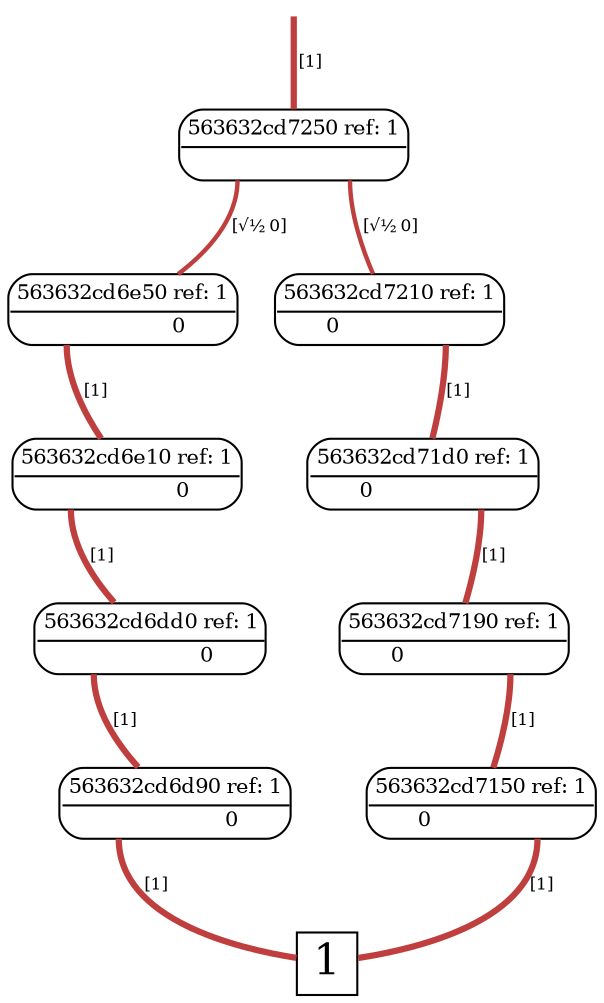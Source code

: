 digraph "DD" {graph[];node[shape=plain];edge[arrowhead=none]
root [label="",shape=point,style=invis]
t [label=<<font point-size="20">1</font>>,shape=box,tooltip="1",width=0.3,height=0.3]
root->440616[penwidth="3",tooltip="1" color="0.000 0.667 0.750",label=<<font point-size="8">&nbsp;[1]</font>>]
440616[label=<<font point-size="10"><table border="1" cellspacing="0" cellpadding="2" style="rounded"><tr><td colspan="2" border="1" sides="B">563632cd7250 ref: 1</td></tr><tr><td port="0" href="javascript:;" border="0" tooltip="0.7071"><font color="white">&nbsp;0 </font></td><td port="1" href="javascript:;" border="0" tooltip="0.7071"><font color="white">&nbsp;0 </font></td></tr></table></font>>,tooltip="563632cd7250"]
440616:1:s->440584[penwidth="2.12132",tooltip="0.7071" color="0.000 0.667 0.750",label=<<font point-size="8">&nbsp;[√½ 0]</font>>]
440616:0:s->440104[penwidth="2.12132",tooltip="0.7071" color="0.000 0.667 0.750",label=<<font point-size="8">&nbsp;[√½ 0]</font>>]
440584[label=<<font point-size="10"><table border="1" cellspacing="0" cellpadding="2" style="rounded"><tr><td colspan="2" border="1" sides="B">563632cd7210 ref: 1</td></tr><tr><td port="0" href="javascript:;" border="0" tooltip="0">&nbsp;0 </td><td port="1" href="javascript:;" border="0" tooltip="1"><font color="white">&nbsp;0 </font></td></tr></table></font>>,tooltip="563632cd7210"]
440584:1:s->440552[penwidth="3",tooltip="1" color="0.000 0.667 0.750",label=<<font point-size="8">&nbsp;[1]</font>>]
440104[label=<<font point-size="10"><table border="1" cellspacing="0" cellpadding="2" style="rounded"><tr><td colspan="2" border="1" sides="B">563632cd6e50 ref: 1</td></tr><tr><td port="0" href="javascript:;" border="0" tooltip="1"><font color="white">&nbsp;0 </font></td><td port="1" href="javascript:;" border="0" tooltip="0">&nbsp;0 </td></tr></table></font>>,tooltip="563632cd6e50"]
440104:0:s->440072[penwidth="3",tooltip="1" color="0.000 0.667 0.750",label=<<font point-size="8">&nbsp;[1]</font>>]
440552[label=<<font point-size="10"><table border="1" cellspacing="0" cellpadding="2" style="rounded"><tr><td colspan="2" border="1" sides="B">563632cd71d0 ref: 1</td></tr><tr><td port="0" href="javascript:;" border="0" tooltip="0">&nbsp;0 </td><td port="1" href="javascript:;" border="0" tooltip="1"><font color="white">&nbsp;0 </font></td></tr></table></font>>,tooltip="563632cd71d0"]
440552:1:s->440520[penwidth="3",tooltip="1" color="0.000 0.667 0.750",label=<<font point-size="8">&nbsp;[1]</font>>]
440072[label=<<font point-size="10"><table border="1" cellspacing="0" cellpadding="2" style="rounded"><tr><td colspan="2" border="1" sides="B">563632cd6e10 ref: 1</td></tr><tr><td port="0" href="javascript:;" border="0" tooltip="1"><font color="white">&nbsp;0 </font></td><td port="1" href="javascript:;" border="0" tooltip="0">&nbsp;0 </td></tr></table></font>>,tooltip="563632cd6e10"]
440072:0:s->440040[penwidth="3",tooltip="1" color="0.000 0.667 0.750",label=<<font point-size="8">&nbsp;[1]</font>>]
440520[label=<<font point-size="10"><table border="1" cellspacing="0" cellpadding="2" style="rounded"><tr><td colspan="2" border="1" sides="B">563632cd7190 ref: 1</td></tr><tr><td port="0" href="javascript:;" border="0" tooltip="0">&nbsp;0 </td><td port="1" href="javascript:;" border="0" tooltip="1"><font color="white">&nbsp;0 </font></td></tr></table></font>>,tooltip="563632cd7190"]
440520:1:s->440488[penwidth="3",tooltip="1" color="0.000 0.667 0.750",label=<<font point-size="8">&nbsp;[1]</font>>]
440040[label=<<font point-size="10"><table border="1" cellspacing="0" cellpadding="2" style="rounded"><tr><td colspan="2" border="1" sides="B">563632cd6dd0 ref: 1</td></tr><tr><td port="0" href="javascript:;" border="0" tooltip="1"><font color="white">&nbsp;0 </font></td><td port="1" href="javascript:;" border="0" tooltip="0">&nbsp;0 </td></tr></table></font>>,tooltip="563632cd6dd0"]
440040:0:s->440008[penwidth="3",tooltip="1" color="0.000 0.667 0.750",label=<<font point-size="8">&nbsp;[1]</font>>]
440488[label=<<font point-size="10"><table border="1" cellspacing="0" cellpadding="2" style="rounded"><tr><td colspan="2" border="1" sides="B">563632cd7150 ref: 1</td></tr><tr><td port="0" href="javascript:;" border="0" tooltip="0">&nbsp;0 </td><td port="1" href="javascript:;" border="0" tooltip="1"><font color="white">&nbsp;0 </font></td></tr></table></font>>,tooltip="563632cd7150"]
440488:1:s->t[penwidth="3",tooltip="1" color="0.000 0.667 0.750",label=<<font point-size="8">&nbsp;[1]</font>>]
440008[label=<<font point-size="10"><table border="1" cellspacing="0" cellpadding="2" style="rounded"><tr><td colspan="2" border="1" sides="B">563632cd6d90 ref: 1</td></tr><tr><td port="0" href="javascript:;" border="0" tooltip="1"><font color="white">&nbsp;0 </font></td><td port="1" href="javascript:;" border="0" tooltip="0">&nbsp;0 </td></tr></table></font>>,tooltip="563632cd6d90"]
440008:0:s->t[penwidth="3",tooltip="1" color="0.000 0.667 0.750",label=<<font point-size="8">&nbsp;[1]</font>>]
}
